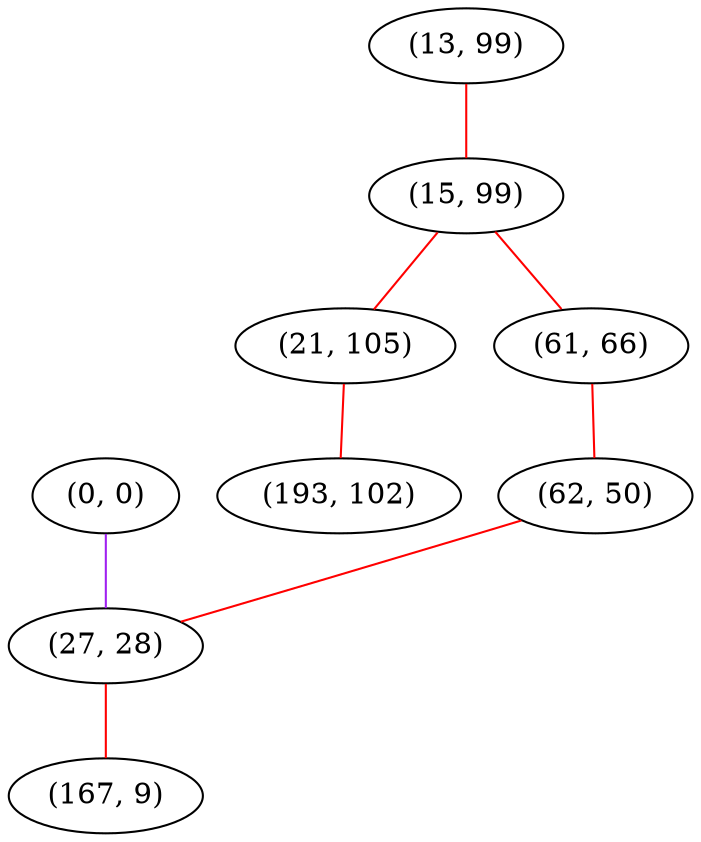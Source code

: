 graph "" {
"(0, 0)";
"(13, 99)";
"(15, 99)";
"(21, 105)";
"(193, 102)";
"(61, 66)";
"(62, 50)";
"(27, 28)";
"(167, 9)";
"(0, 0)" -- "(27, 28)"  [color=purple, key=0, weight=4];
"(13, 99)" -- "(15, 99)"  [color=red, key=0, weight=1];
"(15, 99)" -- "(21, 105)"  [color=red, key=0, weight=1];
"(15, 99)" -- "(61, 66)"  [color=red, key=0, weight=1];
"(21, 105)" -- "(193, 102)"  [color=red, key=0, weight=1];
"(61, 66)" -- "(62, 50)"  [color=red, key=0, weight=1];
"(62, 50)" -- "(27, 28)"  [color=red, key=0, weight=1];
"(27, 28)" -- "(167, 9)"  [color=red, key=0, weight=1];
}
